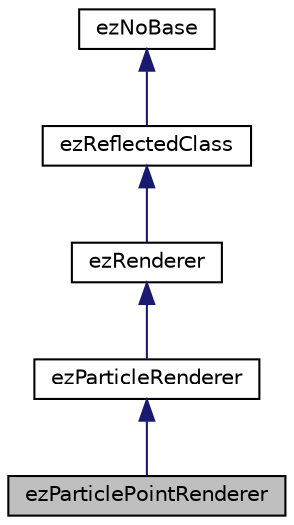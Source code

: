 digraph "ezParticlePointRenderer"
{
 // LATEX_PDF_SIZE
  edge [fontname="Helvetica",fontsize="10",labelfontname="Helvetica",labelfontsize="10"];
  node [fontname="Helvetica",fontsize="10",shape=record];
  Node1 [label="ezParticlePointRenderer",height=0.2,width=0.4,color="black", fillcolor="grey75", style="filled", fontcolor="black",tooltip="Implements rendering of particle systems."];
  Node2 -> Node1 [dir="back",color="midnightblue",fontsize="10",style="solid",fontname="Helvetica"];
  Node2 [label="ezParticleRenderer",height=0.2,width=0.4,color="black", fillcolor="white", style="filled",URL="$d8/d50/classez_particle_renderer.htm",tooltip="Implements rendering of particle systems."];
  Node3 -> Node2 [dir="back",color="midnightblue",fontsize="10",style="solid",fontname="Helvetica"];
  Node3 [label="ezRenderer",height=0.2,width=0.4,color="black", fillcolor="white", style="filled",URL="$d5/daa/classez_renderer.htm",tooltip="This is the base class for types that handle rendering of different object types."];
  Node4 -> Node3 [dir="back",color="midnightblue",fontsize="10",style="solid",fontname="Helvetica"];
  Node4 [label="ezReflectedClass",height=0.2,width=0.4,color="black", fillcolor="white", style="filled",URL="$db/d45/classez_reflected_class.htm",tooltip="All classes that should be dynamically reflectable, need to be derived from this base class."];
  Node5 -> Node4 [dir="back",color="midnightblue",fontsize="10",style="solid",fontname="Helvetica"];
  Node5 [label="ezNoBase",height=0.2,width=0.4,color="black", fillcolor="white", style="filled",URL="$d4/d02/classez_no_base.htm",tooltip="Dummy type to pass to templates and macros that expect a base type for a class that has no base."];
}

